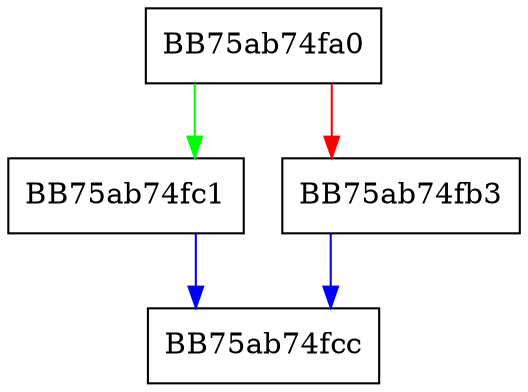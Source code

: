 digraph pfnGetCustomSetId {
  node [shape="box"];
  graph [splines=ortho];
  BB75ab74fa0 -> BB75ab74fc1 [color="green"];
  BB75ab74fa0 -> BB75ab74fb3 [color="red"];
  BB75ab74fb3 -> BB75ab74fcc [color="blue"];
  BB75ab74fc1 -> BB75ab74fcc [color="blue"];
}